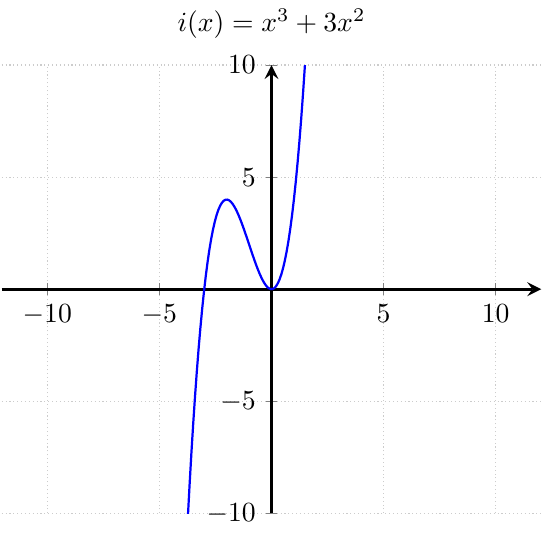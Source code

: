 \documentclass[tikz]{standalone}
\usepackage{pgfplots}
\pgfplotsset{compat=1.16}

\begin{document}
\begin{tikzpicture}
    \begin{axis}[
      axis lines=middle,
      axis line style={very thick},
      axis equal,
      xmin=-10,xmax=10,ymin=-10,ymax=10,
      xtick distance=5,
      ytick distance=5,
      title={$i(x) = x^3 + 3x^2$},
      grid=both,
      grid style={thin,densely dotted,black!20}]
      \addplot[domain=-10:10,samples=250,blue,thick] {x^3 + 3*x^2};
    \end{axis}
\end{tikzpicture}
\end{document}
